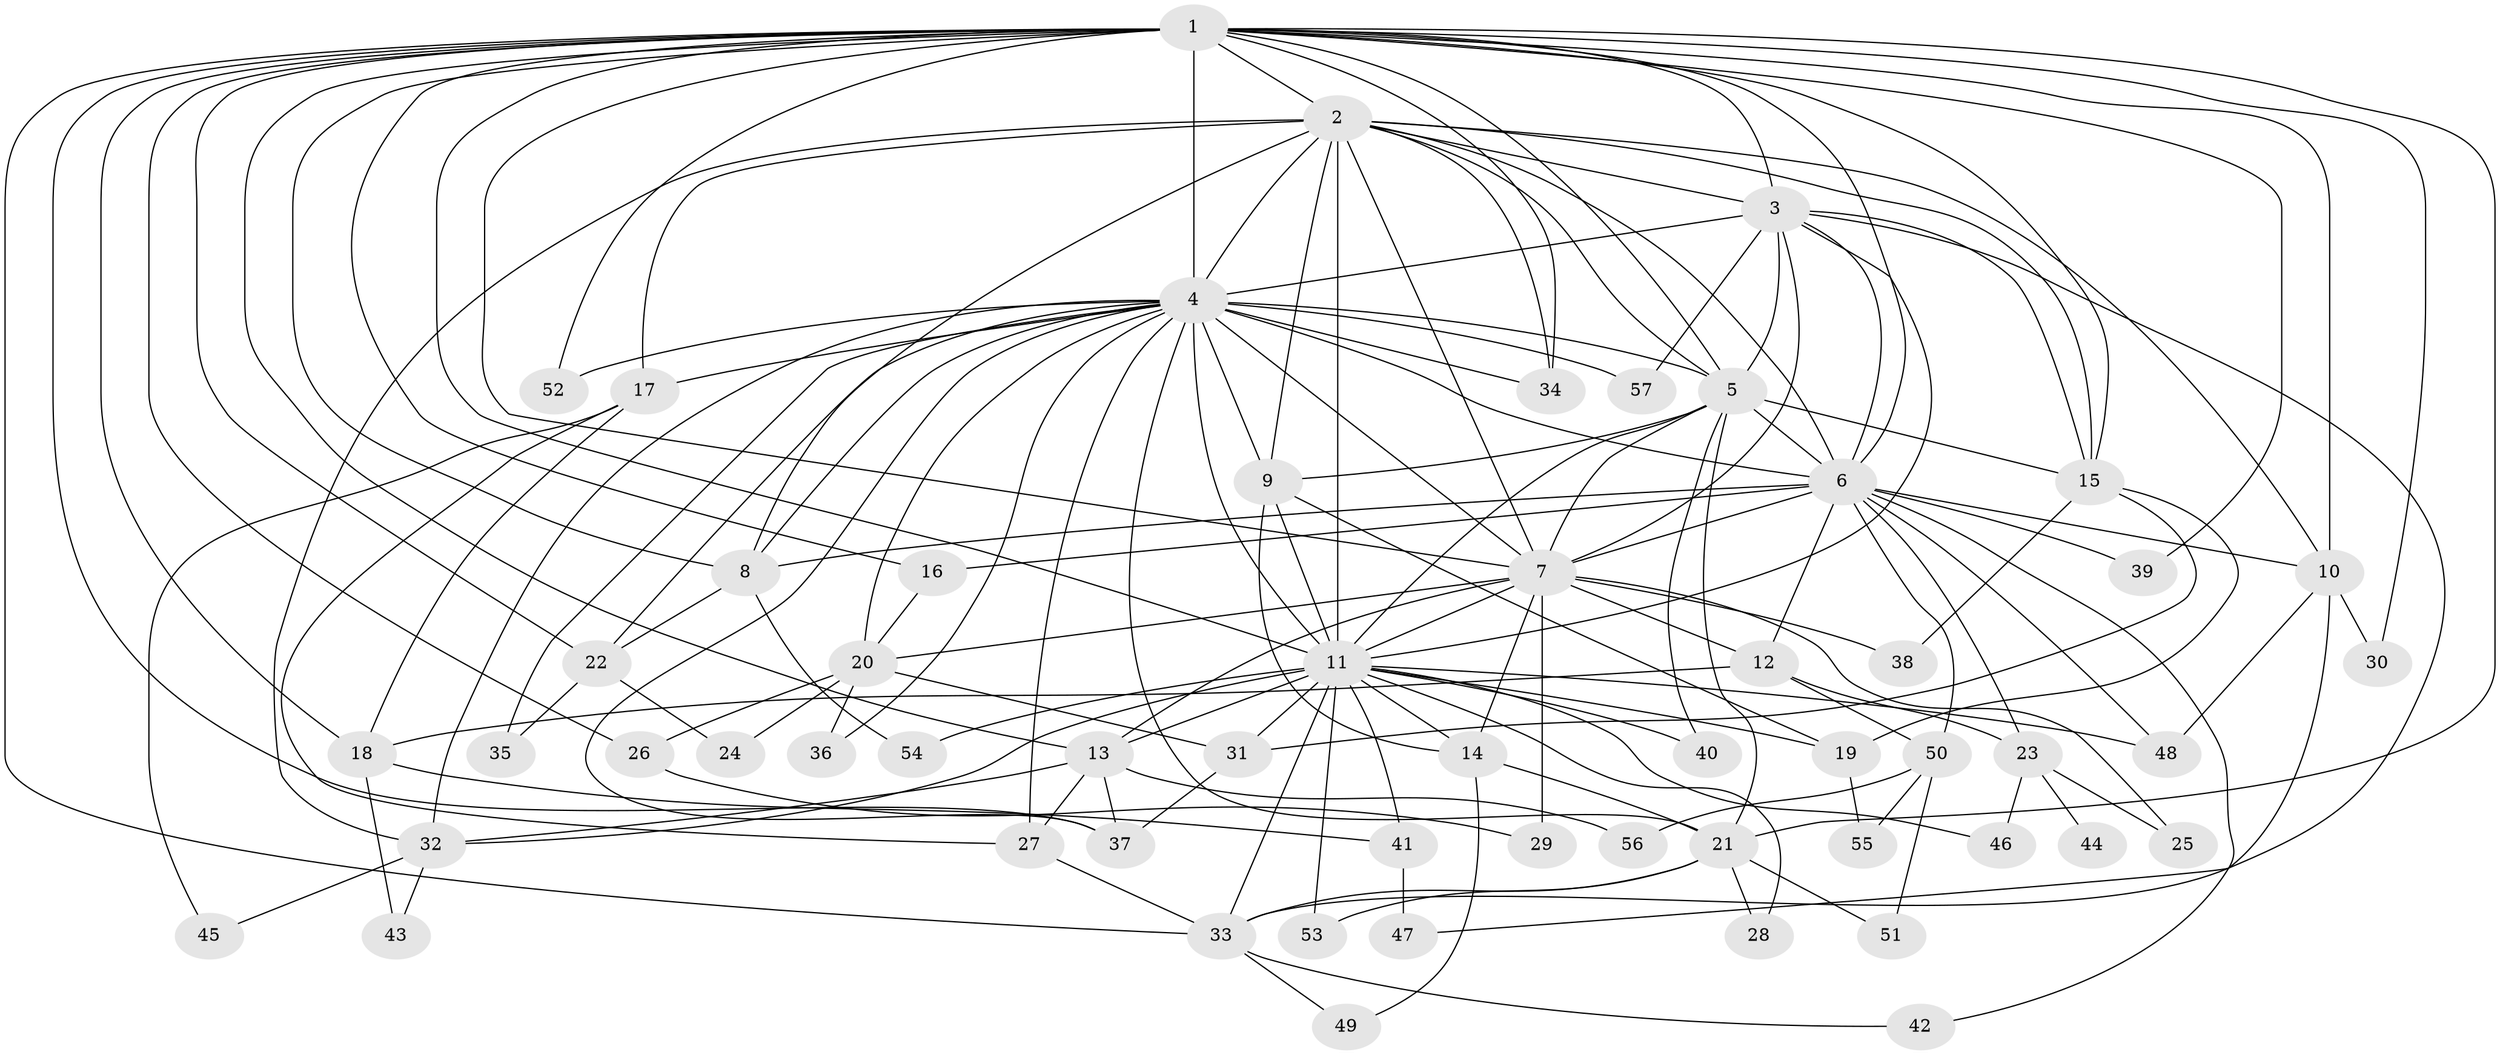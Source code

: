 // original degree distribution, {19: 0.017699115044247787, 23: 0.017699115044247787, 15: 0.017699115044247787, 14: 0.008849557522123894, 26: 0.008849557522123894, 20: 0.008849557522123894, 25: 0.008849557522123894, 5: 0.07964601769911504, 6: 0.04424778761061947, 4: 0.09734513274336283, 3: 0.1504424778761062, 2: 0.5221238938053098, 7: 0.008849557522123894, 8: 0.008849557522123894}
// Generated by graph-tools (version 1.1) at 2025/49/03/04/25 22:49:54]
// undirected, 57 vertices, 150 edges
graph export_dot {
  node [color=gray90,style=filled];
  1;
  2;
  3;
  4;
  5;
  6;
  7;
  8;
  9;
  10;
  11;
  12;
  13;
  14;
  15;
  16;
  17;
  18;
  19;
  20;
  21;
  22;
  23;
  24;
  25;
  26;
  27;
  28;
  29;
  30;
  31;
  32;
  33;
  34;
  35;
  36;
  37;
  38;
  39;
  40;
  41;
  42;
  43;
  44;
  45;
  46;
  47;
  48;
  49;
  50;
  51;
  52;
  53;
  54;
  55;
  56;
  57;
  1 -- 2 [weight=4.0];
  1 -- 3 [weight=2.0];
  1 -- 4 [weight=4.0];
  1 -- 5 [weight=2.0];
  1 -- 6 [weight=2.0];
  1 -- 7 [weight=3.0];
  1 -- 8 [weight=1.0];
  1 -- 10 [weight=2.0];
  1 -- 11 [weight=1.0];
  1 -- 13 [weight=2.0];
  1 -- 15 [weight=2.0];
  1 -- 16 [weight=2.0];
  1 -- 18 [weight=1.0];
  1 -- 21 [weight=1.0];
  1 -- 22 [weight=2.0];
  1 -- 26 [weight=1.0];
  1 -- 30 [weight=1.0];
  1 -- 33 [weight=2.0];
  1 -- 34 [weight=1.0];
  1 -- 37 [weight=1.0];
  1 -- 39 [weight=1.0];
  1 -- 52 [weight=1.0];
  2 -- 3 [weight=3.0];
  2 -- 4 [weight=4.0];
  2 -- 5 [weight=3.0];
  2 -- 6 [weight=2.0];
  2 -- 7 [weight=2.0];
  2 -- 8 [weight=1.0];
  2 -- 9 [weight=2.0];
  2 -- 10 [weight=1.0];
  2 -- 11 [weight=13.0];
  2 -- 15 [weight=5.0];
  2 -- 17 [weight=3.0];
  2 -- 32 [weight=1.0];
  2 -- 34 [weight=1.0];
  3 -- 4 [weight=2.0];
  3 -- 5 [weight=1.0];
  3 -- 6 [weight=1.0];
  3 -- 7 [weight=1.0];
  3 -- 11 [weight=2.0];
  3 -- 15 [weight=1.0];
  3 -- 33 [weight=1.0];
  3 -- 57 [weight=1.0];
  4 -- 5 [weight=2.0];
  4 -- 6 [weight=3.0];
  4 -- 7 [weight=2.0];
  4 -- 8 [weight=1.0];
  4 -- 9 [weight=1.0];
  4 -- 11 [weight=1.0];
  4 -- 17 [weight=1.0];
  4 -- 20 [weight=1.0];
  4 -- 21 [weight=1.0];
  4 -- 22 [weight=1.0];
  4 -- 27 [weight=2.0];
  4 -- 32 [weight=1.0];
  4 -- 34 [weight=1.0];
  4 -- 35 [weight=1.0];
  4 -- 36 [weight=1.0];
  4 -- 37 [weight=1.0];
  4 -- 52 [weight=1.0];
  4 -- 57 [weight=1.0];
  5 -- 6 [weight=1.0];
  5 -- 7 [weight=1.0];
  5 -- 9 [weight=1.0];
  5 -- 11 [weight=1.0];
  5 -- 15 [weight=1.0];
  5 -- 21 [weight=1.0];
  5 -- 40 [weight=1.0];
  6 -- 7 [weight=1.0];
  6 -- 8 [weight=1.0];
  6 -- 10 [weight=1.0];
  6 -- 12 [weight=1.0];
  6 -- 16 [weight=1.0];
  6 -- 23 [weight=1.0];
  6 -- 39 [weight=2.0];
  6 -- 42 [weight=1.0];
  6 -- 48 [weight=1.0];
  6 -- 50 [weight=1.0];
  7 -- 11 [weight=2.0];
  7 -- 12 [weight=1.0];
  7 -- 13 [weight=1.0];
  7 -- 14 [weight=1.0];
  7 -- 20 [weight=1.0];
  7 -- 25 [weight=1.0];
  7 -- 29 [weight=1.0];
  7 -- 38 [weight=1.0];
  8 -- 22 [weight=1.0];
  8 -- 54 [weight=1.0];
  9 -- 11 [weight=1.0];
  9 -- 14 [weight=1.0];
  9 -- 19 [weight=1.0];
  10 -- 30 [weight=1.0];
  10 -- 47 [weight=1.0];
  10 -- 48 [weight=1.0];
  11 -- 13 [weight=1.0];
  11 -- 14 [weight=1.0];
  11 -- 19 [weight=1.0];
  11 -- 28 [weight=1.0];
  11 -- 31 [weight=1.0];
  11 -- 32 [weight=1.0];
  11 -- 33 [weight=1.0];
  11 -- 40 [weight=1.0];
  11 -- 41 [weight=1.0];
  11 -- 46 [weight=1.0];
  11 -- 48 [weight=1.0];
  11 -- 53 [weight=1.0];
  11 -- 54 [weight=1.0];
  12 -- 18 [weight=2.0];
  12 -- 23 [weight=1.0];
  12 -- 50 [weight=1.0];
  13 -- 27 [weight=1.0];
  13 -- 32 [weight=1.0];
  13 -- 37 [weight=1.0];
  13 -- 56 [weight=1.0];
  14 -- 21 [weight=1.0];
  14 -- 49 [weight=1.0];
  15 -- 19 [weight=1.0];
  15 -- 31 [weight=1.0];
  15 -- 38 [weight=1.0];
  16 -- 20 [weight=1.0];
  17 -- 18 [weight=1.0];
  17 -- 27 [weight=1.0];
  17 -- 45 [weight=1.0];
  18 -- 41 [weight=1.0];
  18 -- 43 [weight=1.0];
  19 -- 55 [weight=1.0];
  20 -- 24 [weight=1.0];
  20 -- 26 [weight=1.0];
  20 -- 31 [weight=1.0];
  20 -- 36 [weight=1.0];
  21 -- 28 [weight=1.0];
  21 -- 33 [weight=1.0];
  21 -- 51 [weight=1.0];
  21 -- 53 [weight=1.0];
  22 -- 24 [weight=1.0];
  22 -- 35 [weight=1.0];
  23 -- 25 [weight=1.0];
  23 -- 44 [weight=1.0];
  23 -- 46 [weight=1.0];
  26 -- 29 [weight=1.0];
  27 -- 33 [weight=1.0];
  31 -- 37 [weight=1.0];
  32 -- 43 [weight=1.0];
  32 -- 45 [weight=1.0];
  33 -- 42 [weight=1.0];
  33 -- 49 [weight=1.0];
  41 -- 47 [weight=1.0];
  50 -- 51 [weight=1.0];
  50 -- 55 [weight=1.0];
  50 -- 56 [weight=1.0];
}
